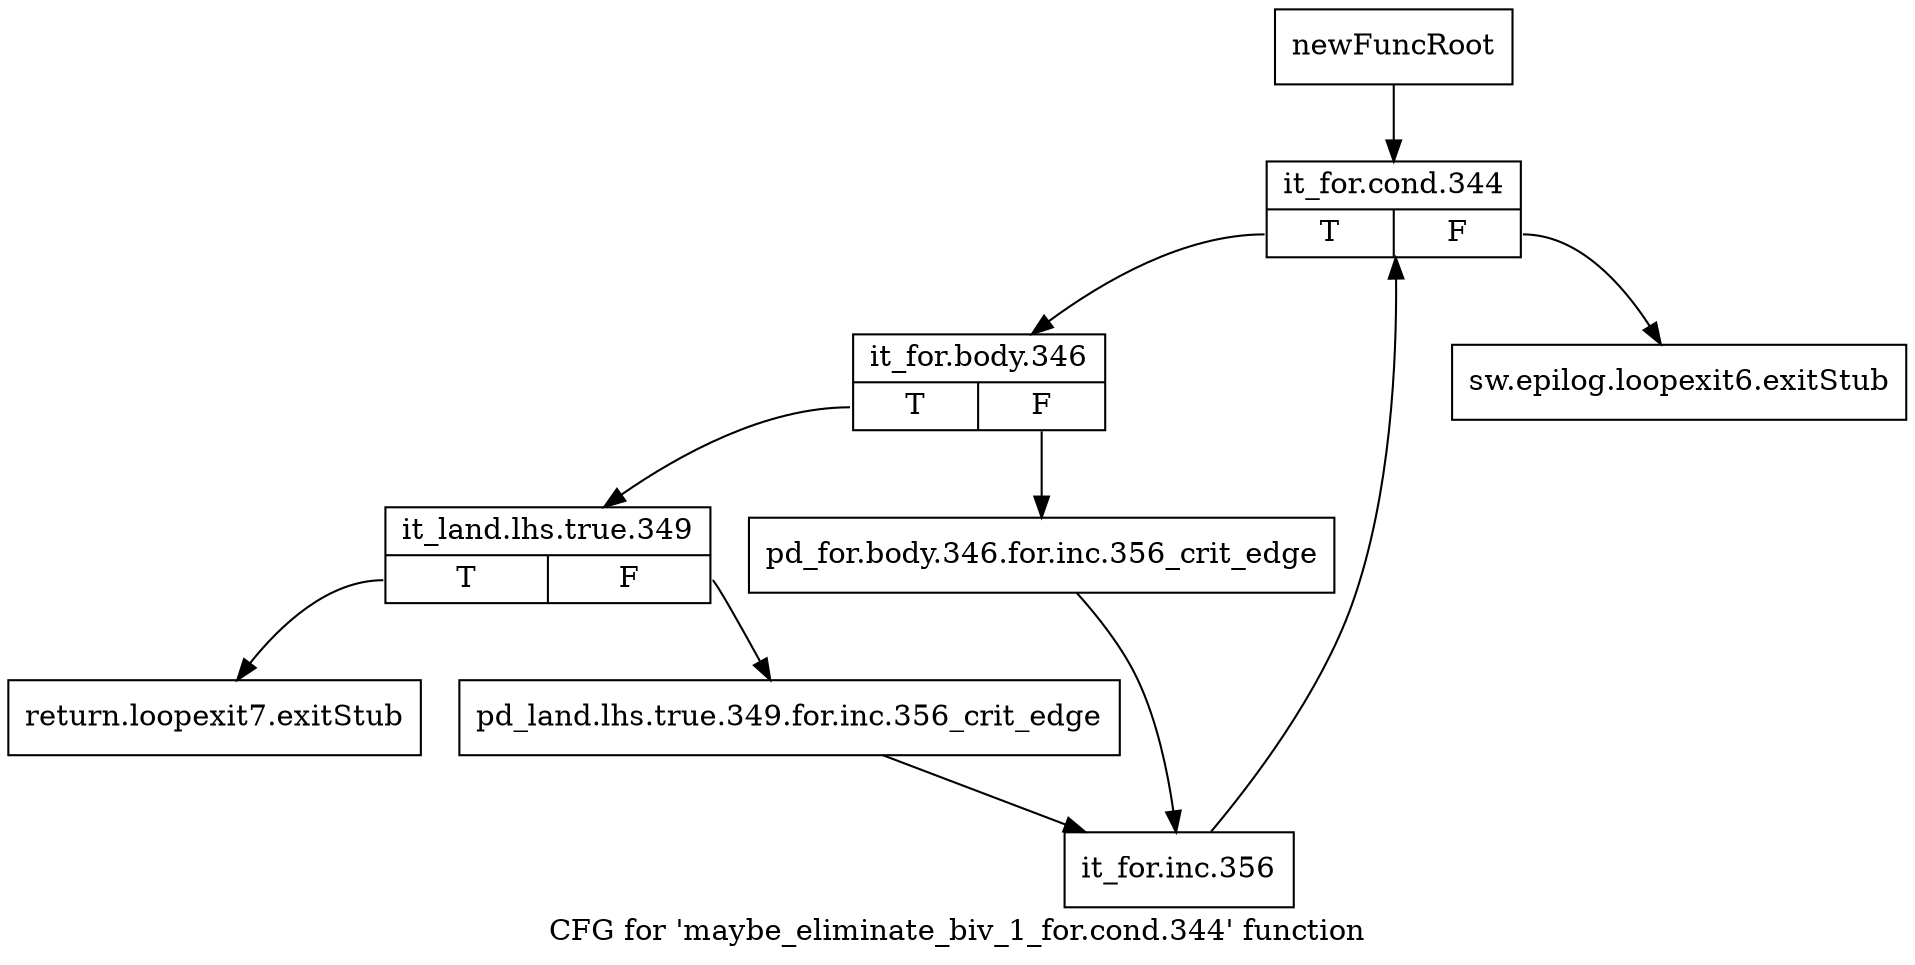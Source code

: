 digraph "CFG for 'maybe_eliminate_biv_1_for.cond.344' function" {
	label="CFG for 'maybe_eliminate_biv_1_for.cond.344' function";

	Node0xb67ec80 [shape=record,label="{newFuncRoot}"];
	Node0xb67ec80 -> Node0xb67ed70;
	Node0xb67ecd0 [shape=record,label="{sw.epilog.loopexit6.exitStub}"];
	Node0xb67ed20 [shape=record,label="{return.loopexit7.exitStub}"];
	Node0xb67ed70 [shape=record,label="{it_for.cond.344|{<s0>T|<s1>F}}"];
	Node0xb67ed70:s0 -> Node0xb67edc0;
	Node0xb67ed70:s1 -> Node0xb67ecd0;
	Node0xb67edc0 [shape=record,label="{it_for.body.346|{<s0>T|<s1>F}}"];
	Node0xb67edc0:s0 -> Node0xb67ee60;
	Node0xb67edc0:s1 -> Node0xb67ee10;
	Node0xb67ee10 [shape=record,label="{pd_for.body.346.for.inc.356_crit_edge}"];
	Node0xb67ee10 -> Node0xb67ef00;
	Node0xb67ee60 [shape=record,label="{it_land.lhs.true.349|{<s0>T|<s1>F}}"];
	Node0xb67ee60:s0 -> Node0xb67ed20;
	Node0xb67ee60:s1 -> Node0xb67eeb0;
	Node0xb67eeb0 [shape=record,label="{pd_land.lhs.true.349.for.inc.356_crit_edge}"];
	Node0xb67eeb0 -> Node0xb67ef00;
	Node0xb67ef00 [shape=record,label="{it_for.inc.356}"];
	Node0xb67ef00 -> Node0xb67ed70;
}
